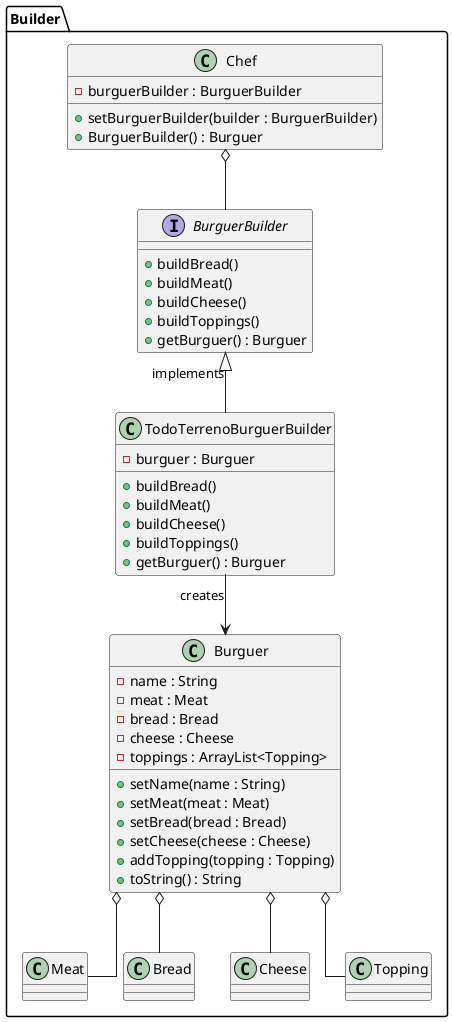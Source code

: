 @startuml
package Builder{
' Clases principales
class Chef {
    - burguerBuilder : BurguerBuilder
    + setBurguerBuilder(builder : BurguerBuilder)
    + BurguerBuilder() : Burguer
}

interface BurguerBuilder {
    + buildBread()
    + buildMeat()
    + buildCheese()
    + buildToppings()
    + getBurguer() : Burguer
}

class TodoTerrenoBurguerBuilder {
    - burguer : Burguer
    + buildBread()
    + buildMeat()
    + buildCheese()
    + buildToppings()
    + getBurguer() : Burguer
}

class Burguer {
    - name : String
    - meat : Meat
    - bread : Bread
    - cheese : Cheese
    - toppings : ArrayList<Topping>
    + setName(name : String)
    + setMeat(meat : Meat)
    + setBread(bread : Bread)
    + setCheese(cheese : Cheese)
    + addTopping(topping : Topping)
    + toString() : String
}

' Relaciones
Chef o-- BurguerBuilder
BurguerBuilder <|-- TodoTerrenoBurguerBuilder : implements
TodoTerrenoBurguerBuilder --> Burguer : creates
Burguer o-- Meat
Burguer o-- Bread
Burguer o-- Cheese
Burguer o-- Topping
skinparam linetype ortho
}
@enduml
